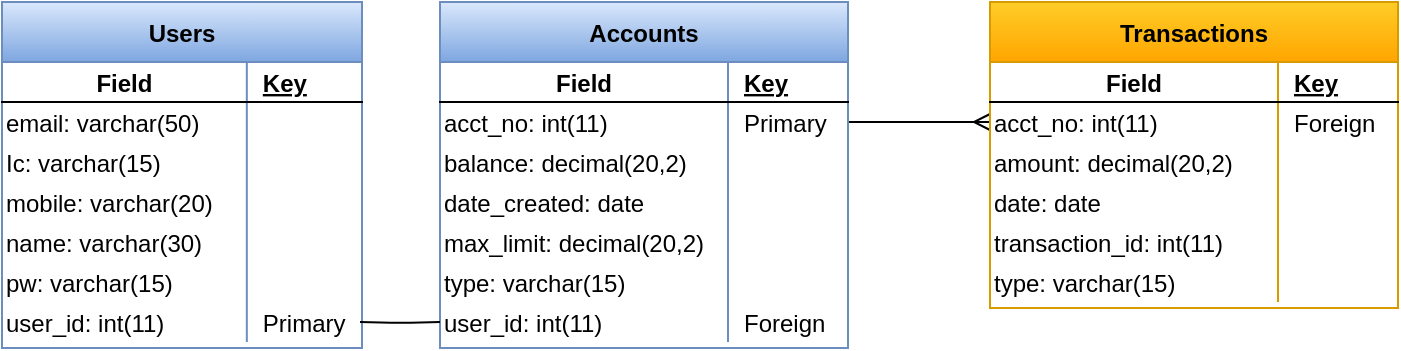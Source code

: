 <mxfile version="14.8.3" type="github" pages="2">
  <diagram id="uTSxQwtwSQJQuR1Uds9e" name="ER Diagram">
    <mxGraphModel dx="672" dy="467" grid="1" gridSize="10" guides="1" tooltips="1" connect="1" arrows="0" fold="1" page="1" pageScale="1" pageWidth="850" pageHeight="1100" math="0" shadow="0">
      <root>
        <mxCell id="0" />
        <mxCell id="1" parent="0" />
        <mxCell id="idhsqIcNSU76K999XtSZ-72" value="" style="edgeStyle=entityRelationEdgeStyle;fontSize=12;html=1;endArrow=ERmany;exitX=1;exitY=0.5;exitDx=0;exitDy=0;entryX=0;entryY=0.5;entryDx=0;entryDy=0;" parent="1" target="7iWmDz-QlXqfje9NNAoN-5" edge="1" source="0v9F71UUSHbFj9CUAQ2v-78">
          <mxGeometry width="100" height="100" relative="1" as="geometry">
            <mxPoint x="504" y="336" as="sourcePoint" />
            <mxPoint x="575" y="343" as="targetPoint" />
          </mxGeometry>
        </mxCell>
        <mxCell id="0v9F71UUSHbFj9CUAQ2v-2" value="Users" style="shape=table;startSize=30;container=1;collapsible=1;childLayout=tableLayout;fixedRows=1;rowLines=0;fontStyle=1;align=center;resizeLast=1;gradientColor=#7ea6e0;fillColor=#dae8fc;strokeColor=#6c8ebf;" vertex="1" parent="1">
          <mxGeometry x="47" y="283" width="180" height="173" as="geometry" />
        </mxCell>
        <mxCell id="0v9F71UUSHbFj9CUAQ2v-3" value="" style="shape=partialRectangle;collapsible=0;dropTarget=0;pointerEvents=0;fillColor=none;top=0;left=0;bottom=1;right=0;points=[[0,0.5],[1,0.5]];portConstraint=eastwest;" vertex="1" parent="0v9F71UUSHbFj9CUAQ2v-2">
          <mxGeometry y="30" width="180" height="20" as="geometry" />
        </mxCell>
        <mxCell id="0v9F71UUSHbFj9CUAQ2v-4" value="Field" style="shape=partialRectangle;connectable=0;fillColor=none;top=0;left=0;bottom=0;right=0;fontStyle=1;overflow=hidden;" vertex="1" parent="0v9F71UUSHbFj9CUAQ2v-3">
          <mxGeometry width="122.417" height="20" as="geometry" />
        </mxCell>
        <mxCell id="0v9F71UUSHbFj9CUAQ2v-5" value="Key" style="shape=partialRectangle;connectable=0;fillColor=none;top=0;left=0;bottom=0;right=0;align=left;spacingLeft=6;fontStyle=5;overflow=hidden;" vertex="1" parent="0v9F71UUSHbFj9CUAQ2v-3">
          <mxGeometry x="122.417" width="57.583" height="20" as="geometry" />
        </mxCell>
        <mxCell id="0v9F71UUSHbFj9CUAQ2v-6" value="" style="shape=partialRectangle;collapsible=0;dropTarget=0;pointerEvents=0;fillColor=none;top=0;left=0;bottom=0;right=0;points=[[0,0.5],[1,0.5]];portConstraint=eastwest;" vertex="1" parent="0v9F71UUSHbFj9CUAQ2v-2">
          <mxGeometry y="50" width="180" height="20" as="geometry" />
        </mxCell>
        <mxCell id="0v9F71UUSHbFj9CUAQ2v-7" value="email: varchar(50)" style="shape=partialRectangle;connectable=0;fillColor=none;top=0;left=0;bottom=0;right=0;editable=1;overflow=hidden;align=left;" vertex="1" parent="0v9F71UUSHbFj9CUAQ2v-6">
          <mxGeometry width="122.417" height="20" as="geometry" />
        </mxCell>
        <mxCell id="0v9F71UUSHbFj9CUAQ2v-8" value="" style="shape=partialRectangle;connectable=0;fillColor=none;top=0;left=0;bottom=0;right=0;align=left;spacingLeft=6;overflow=hidden;" vertex="1" parent="0v9F71UUSHbFj9CUAQ2v-6">
          <mxGeometry x="122.417" width="57.583" height="20" as="geometry" />
        </mxCell>
        <mxCell id="0v9F71UUSHbFj9CUAQ2v-59" value="" style="shape=partialRectangle;collapsible=0;dropTarget=0;pointerEvents=0;fillColor=none;top=0;left=0;bottom=0;right=0;points=[[0,0.5],[1,0.5]];portConstraint=eastwest;" vertex="1" parent="0v9F71UUSHbFj9CUAQ2v-2">
          <mxGeometry y="70" width="180" height="20" as="geometry" />
        </mxCell>
        <mxCell id="0v9F71UUSHbFj9CUAQ2v-60" value="Ic: varchar(15)" style="shape=partialRectangle;connectable=0;fillColor=none;top=0;left=0;bottom=0;right=0;editable=1;overflow=hidden;align=left;" vertex="1" parent="0v9F71UUSHbFj9CUAQ2v-59">
          <mxGeometry width="122.417" height="20" as="geometry" />
        </mxCell>
        <mxCell id="0v9F71UUSHbFj9CUAQ2v-61" value="" style="shape=partialRectangle;connectable=0;fillColor=none;top=0;left=0;bottom=0;right=0;align=left;spacingLeft=6;overflow=hidden;" vertex="1" parent="0v9F71UUSHbFj9CUAQ2v-59">
          <mxGeometry x="122.417" width="57.583" height="20" as="geometry" />
        </mxCell>
        <mxCell id="0v9F71UUSHbFj9CUAQ2v-62" value="" style="shape=partialRectangle;collapsible=0;dropTarget=0;pointerEvents=0;fillColor=none;top=0;left=0;bottom=0;right=0;points=[[0,0.5],[1,0.5]];portConstraint=eastwest;" vertex="1" parent="0v9F71UUSHbFj9CUAQ2v-2">
          <mxGeometry y="90" width="180" height="20" as="geometry" />
        </mxCell>
        <mxCell id="0v9F71UUSHbFj9CUAQ2v-63" value="mobile: varchar(20)" style="shape=partialRectangle;connectable=0;fillColor=none;top=0;left=0;bottom=0;right=0;editable=1;overflow=hidden;align=left;" vertex="1" parent="0v9F71UUSHbFj9CUAQ2v-62">
          <mxGeometry width="122.417" height="20" as="geometry" />
        </mxCell>
        <mxCell id="0v9F71UUSHbFj9CUAQ2v-64" value="" style="shape=partialRectangle;connectable=0;fillColor=none;top=0;left=0;bottom=0;right=0;align=left;spacingLeft=6;overflow=hidden;" vertex="1" parent="0v9F71UUSHbFj9CUAQ2v-62">
          <mxGeometry x="122.417" width="57.583" height="20" as="geometry" />
        </mxCell>
        <mxCell id="0v9F71UUSHbFj9CUAQ2v-65" value="" style="shape=partialRectangle;collapsible=0;dropTarget=0;pointerEvents=0;fillColor=none;top=0;left=0;bottom=0;right=0;points=[[0,0.5],[1,0.5]];portConstraint=eastwest;" vertex="1" parent="0v9F71UUSHbFj9CUAQ2v-2">
          <mxGeometry y="110" width="180" height="20" as="geometry" />
        </mxCell>
        <mxCell id="0v9F71UUSHbFj9CUAQ2v-66" value="name: varchar(30)" style="shape=partialRectangle;connectable=0;fillColor=none;top=0;left=0;bottom=0;right=0;editable=1;overflow=hidden;align=left;" vertex="1" parent="0v9F71UUSHbFj9CUAQ2v-65">
          <mxGeometry width="122.417" height="20" as="geometry" />
        </mxCell>
        <mxCell id="0v9F71UUSHbFj9CUAQ2v-67" value="" style="shape=partialRectangle;connectable=0;fillColor=none;top=0;left=0;bottom=0;right=0;align=left;spacingLeft=6;overflow=hidden;" vertex="1" parent="0v9F71UUSHbFj9CUAQ2v-65">
          <mxGeometry x="122.417" width="57.583" height="20" as="geometry" />
        </mxCell>
        <mxCell id="0v9F71UUSHbFj9CUAQ2v-68" value="" style="shape=partialRectangle;collapsible=0;dropTarget=0;pointerEvents=0;fillColor=none;top=0;left=0;bottom=0;right=0;points=[[0,0.5],[1,0.5]];portConstraint=eastwest;" vertex="1" parent="0v9F71UUSHbFj9CUAQ2v-2">
          <mxGeometry y="130" width="180" height="20" as="geometry" />
        </mxCell>
        <mxCell id="0v9F71UUSHbFj9CUAQ2v-69" value="pw: varchar(15)" style="shape=partialRectangle;connectable=0;fillColor=none;top=0;left=0;bottom=0;right=0;editable=1;overflow=hidden;align=left;" vertex="1" parent="0v9F71UUSHbFj9CUAQ2v-68">
          <mxGeometry width="122.417" height="20" as="geometry" />
        </mxCell>
        <mxCell id="0v9F71UUSHbFj9CUAQ2v-70" value="" style="shape=partialRectangle;connectable=0;fillColor=none;top=0;left=0;bottom=0;right=0;align=left;spacingLeft=6;overflow=hidden;" vertex="1" parent="0v9F71UUSHbFj9CUAQ2v-68">
          <mxGeometry x="122.417" width="57.583" height="20" as="geometry" />
        </mxCell>
        <mxCell id="0v9F71UUSHbFj9CUAQ2v-71" value="" style="shape=partialRectangle;collapsible=0;dropTarget=0;pointerEvents=0;fillColor=none;top=0;left=0;bottom=0;right=0;points=[[0,0.5],[1,0.5]];portConstraint=eastwest;" vertex="1" parent="0v9F71UUSHbFj9CUAQ2v-2">
          <mxGeometry y="150" width="180" height="20" as="geometry" />
        </mxCell>
        <mxCell id="0v9F71UUSHbFj9CUAQ2v-72" value="user_id: int(11)" style="shape=partialRectangle;connectable=0;fillColor=none;top=0;left=0;bottom=0;right=0;editable=1;overflow=hidden;align=left;" vertex="1" parent="0v9F71UUSHbFj9CUAQ2v-71">
          <mxGeometry width="122.417" height="20" as="geometry" />
        </mxCell>
        <mxCell id="0v9F71UUSHbFj9CUAQ2v-73" value="Primary" style="shape=partialRectangle;connectable=0;fillColor=none;top=0;left=0;bottom=0;right=0;align=left;spacingLeft=6;overflow=hidden;" vertex="1" parent="0v9F71UUSHbFj9CUAQ2v-71">
          <mxGeometry x="122.417" width="57.583" height="20" as="geometry" />
        </mxCell>
        <mxCell id="0v9F71UUSHbFj9CUAQ2v-74" value="Accounts" style="shape=table;startSize=30;container=1;collapsible=1;childLayout=tableLayout;fixedRows=1;rowLines=0;fontStyle=1;align=center;resizeLast=1;gradientColor=#7ea6e0;fillColor=#dae8fc;strokeColor=#6c8ebf;" vertex="1" parent="1">
          <mxGeometry x="266" y="283" width="204" height="173" as="geometry" />
        </mxCell>
        <mxCell id="0v9F71UUSHbFj9CUAQ2v-75" value="" style="shape=partialRectangle;collapsible=0;dropTarget=0;pointerEvents=0;fillColor=none;top=0;left=0;bottom=1;right=0;points=[[0,0.5],[1,0.5]];portConstraint=eastwest;" vertex="1" parent="0v9F71UUSHbFj9CUAQ2v-74">
          <mxGeometry y="30" width="204" height="20" as="geometry" />
        </mxCell>
        <mxCell id="0v9F71UUSHbFj9CUAQ2v-76" value="Field" style="shape=partialRectangle;connectable=0;fillColor=none;top=0;left=0;bottom=0;right=0;fontStyle=1;overflow=hidden;" vertex="1" parent="0v9F71UUSHbFj9CUAQ2v-75">
          <mxGeometry width="144" height="20" as="geometry" />
        </mxCell>
        <mxCell id="0v9F71UUSHbFj9CUAQ2v-77" value="Key" style="shape=partialRectangle;connectable=0;fillColor=none;top=0;left=0;bottom=0;right=0;align=left;spacingLeft=6;fontStyle=5;overflow=hidden;" vertex="1" parent="0v9F71UUSHbFj9CUAQ2v-75">
          <mxGeometry x="144" width="60" height="20" as="geometry" />
        </mxCell>
        <mxCell id="0v9F71UUSHbFj9CUAQ2v-78" value="" style="shape=partialRectangle;collapsible=0;dropTarget=0;pointerEvents=0;fillColor=none;top=0;left=0;bottom=0;right=0;points=[[0,0.5],[1,0.5]];portConstraint=eastwest;" vertex="1" parent="0v9F71UUSHbFj9CUAQ2v-74">
          <mxGeometry y="50" width="204" height="20" as="geometry" />
        </mxCell>
        <mxCell id="0v9F71UUSHbFj9CUAQ2v-79" value="acct_no: int(11)" style="shape=partialRectangle;connectable=0;fillColor=none;top=0;left=0;bottom=0;right=0;editable=1;overflow=hidden;align=left;fontStyle=0" vertex="1" parent="0v9F71UUSHbFj9CUAQ2v-78">
          <mxGeometry width="144" height="20" as="geometry" />
        </mxCell>
        <mxCell id="0v9F71UUSHbFj9CUAQ2v-80" value="Primary" style="shape=partialRectangle;connectable=0;fillColor=none;top=0;left=0;bottom=0;right=0;align=left;spacingLeft=6;overflow=hidden;" vertex="1" parent="0v9F71UUSHbFj9CUAQ2v-78">
          <mxGeometry x="144" width="60" height="20" as="geometry" />
        </mxCell>
        <mxCell id="0v9F71UUSHbFj9CUAQ2v-81" value="" style="shape=partialRectangle;collapsible=0;dropTarget=0;pointerEvents=0;fillColor=none;top=0;left=0;bottom=0;right=0;points=[[0,0.5],[1,0.5]];portConstraint=eastwest;" vertex="1" parent="0v9F71UUSHbFj9CUAQ2v-74">
          <mxGeometry y="70" width="204" height="20" as="geometry" />
        </mxCell>
        <mxCell id="0v9F71UUSHbFj9CUAQ2v-82" value="balance: decimal(20,2)" style="shape=partialRectangle;connectable=0;fillColor=none;top=0;left=0;bottom=0;right=0;editable=1;overflow=hidden;align=left;" vertex="1" parent="0v9F71UUSHbFj9CUAQ2v-81">
          <mxGeometry width="144" height="20" as="geometry" />
        </mxCell>
        <mxCell id="0v9F71UUSHbFj9CUAQ2v-83" value="" style="shape=partialRectangle;connectable=0;fillColor=none;top=0;left=0;bottom=0;right=0;align=left;spacingLeft=6;overflow=hidden;" vertex="1" parent="0v9F71UUSHbFj9CUAQ2v-81">
          <mxGeometry x="144" width="60" height="20" as="geometry" />
        </mxCell>
        <mxCell id="0v9F71UUSHbFj9CUAQ2v-84" value="" style="shape=partialRectangle;collapsible=0;dropTarget=0;pointerEvents=0;fillColor=none;top=0;left=0;bottom=0;right=0;points=[[0,0.5],[1,0.5]];portConstraint=eastwest;" vertex="1" parent="0v9F71UUSHbFj9CUAQ2v-74">
          <mxGeometry y="90" width="204" height="20" as="geometry" />
        </mxCell>
        <mxCell id="0v9F71UUSHbFj9CUAQ2v-85" value="date_created: date" style="shape=partialRectangle;connectable=0;fillColor=none;top=0;left=0;bottom=0;right=0;editable=1;overflow=hidden;align=left;" vertex="1" parent="0v9F71UUSHbFj9CUAQ2v-84">
          <mxGeometry width="144" height="20" as="geometry" />
        </mxCell>
        <mxCell id="0v9F71UUSHbFj9CUAQ2v-86" value="" style="shape=partialRectangle;connectable=0;fillColor=none;top=0;left=0;bottom=0;right=0;align=left;spacingLeft=6;overflow=hidden;" vertex="1" parent="0v9F71UUSHbFj9CUAQ2v-84">
          <mxGeometry x="144" width="60" height="20" as="geometry" />
        </mxCell>
        <mxCell id="0v9F71UUSHbFj9CUAQ2v-87" value="" style="shape=partialRectangle;collapsible=0;dropTarget=0;pointerEvents=0;fillColor=none;top=0;left=0;bottom=0;right=0;points=[[0,0.5],[1,0.5]];portConstraint=eastwest;" vertex="1" parent="0v9F71UUSHbFj9CUAQ2v-74">
          <mxGeometry y="110" width="204" height="20" as="geometry" />
        </mxCell>
        <mxCell id="0v9F71UUSHbFj9CUAQ2v-88" value="max_limit: decimal(20,2)" style="shape=partialRectangle;connectable=0;fillColor=none;top=0;left=0;bottom=0;right=0;editable=1;overflow=hidden;align=left;" vertex="1" parent="0v9F71UUSHbFj9CUAQ2v-87">
          <mxGeometry width="144" height="20" as="geometry" />
        </mxCell>
        <mxCell id="0v9F71UUSHbFj9CUAQ2v-89" value="" style="shape=partialRectangle;connectable=0;fillColor=none;top=0;left=0;bottom=0;right=0;align=left;spacingLeft=6;overflow=hidden;" vertex="1" parent="0v9F71UUSHbFj9CUAQ2v-87">
          <mxGeometry x="144" width="60" height="20" as="geometry" />
        </mxCell>
        <mxCell id="0v9F71UUSHbFj9CUAQ2v-90" value="" style="shape=partialRectangle;collapsible=0;dropTarget=0;pointerEvents=0;fillColor=none;top=0;left=0;bottom=0;right=0;points=[[0,0.5],[1,0.5]];portConstraint=eastwest;" vertex="1" parent="0v9F71UUSHbFj9CUAQ2v-74">
          <mxGeometry y="130" width="204" height="20" as="geometry" />
        </mxCell>
        <mxCell id="0v9F71UUSHbFj9CUAQ2v-91" value="type: varchar(15)" style="shape=partialRectangle;connectable=0;fillColor=none;top=0;left=0;bottom=0;right=0;editable=1;overflow=hidden;align=left;" vertex="1" parent="0v9F71UUSHbFj9CUAQ2v-90">
          <mxGeometry width="144" height="20" as="geometry" />
        </mxCell>
        <mxCell id="0v9F71UUSHbFj9CUAQ2v-92" value="" style="shape=partialRectangle;connectable=0;fillColor=none;top=0;left=0;bottom=0;right=0;align=left;spacingLeft=6;overflow=hidden;" vertex="1" parent="0v9F71UUSHbFj9CUAQ2v-90">
          <mxGeometry x="144" width="60" height="20" as="geometry" />
        </mxCell>
        <mxCell id="0v9F71UUSHbFj9CUAQ2v-93" value="" style="shape=partialRectangle;collapsible=0;dropTarget=0;pointerEvents=0;fillColor=none;top=0;left=0;bottom=0;right=0;points=[[0,0.5],[1,0.5]];portConstraint=eastwest;" vertex="1" parent="0v9F71UUSHbFj9CUAQ2v-74">
          <mxGeometry y="150" width="204" height="20" as="geometry" />
        </mxCell>
        <mxCell id="0v9F71UUSHbFj9CUAQ2v-94" value="user_id: int(11)" style="shape=partialRectangle;connectable=0;fillColor=none;top=0;left=0;bottom=0;right=0;editable=1;overflow=hidden;align=left;" vertex="1" parent="0v9F71UUSHbFj9CUAQ2v-93">
          <mxGeometry width="144" height="20" as="geometry" />
        </mxCell>
        <mxCell id="0v9F71UUSHbFj9CUAQ2v-95" value="Foreign" style="shape=partialRectangle;connectable=0;fillColor=none;top=0;left=0;bottom=0;right=0;align=left;spacingLeft=6;overflow=hidden;" vertex="1" parent="0v9F71UUSHbFj9CUAQ2v-93">
          <mxGeometry x="144" width="60" height="20" as="geometry" />
        </mxCell>
        <mxCell id="0v9F71UUSHbFj9CUAQ2v-96" value="" style="endArrow=none;html=1;edgeStyle=orthogonalEdgeStyle;entryX=0;entryY=0.5;entryDx=0;entryDy=0;" edge="1" parent="1" target="0v9F71UUSHbFj9CUAQ2v-93">
          <mxGeometry relative="1" as="geometry">
            <mxPoint x="226" y="443" as="sourcePoint" />
            <mxPoint x="253" y="443" as="targetPoint" />
          </mxGeometry>
        </mxCell>
        <mxCell id="7iWmDz-QlXqfje9NNAoN-1" value="Transactions" style="shape=table;startSize=30;container=1;collapsible=1;childLayout=tableLayout;fixedRows=1;rowLines=0;fontStyle=1;align=center;resizeLast=1;gradientColor=#ffa500;fillColor=#ffcd28;strokeColor=#d79b00;" vertex="1" parent="1">
          <mxGeometry x="541" y="283" width="204" height="153" as="geometry" />
        </mxCell>
        <mxCell id="7iWmDz-QlXqfje9NNAoN-2" value="" style="shape=partialRectangle;collapsible=0;dropTarget=0;pointerEvents=0;fillColor=none;top=0;left=0;bottom=1;right=0;points=[[0,0.5],[1,0.5]];portConstraint=eastwest;" vertex="1" parent="7iWmDz-QlXqfje9NNAoN-1">
          <mxGeometry y="30" width="204" height="20" as="geometry" />
        </mxCell>
        <mxCell id="7iWmDz-QlXqfje9NNAoN-3" value="Field" style="shape=partialRectangle;connectable=0;fillColor=none;top=0;left=0;bottom=0;right=0;fontStyle=1;overflow=hidden;" vertex="1" parent="7iWmDz-QlXqfje9NNAoN-2">
          <mxGeometry width="144" height="20" as="geometry" />
        </mxCell>
        <mxCell id="7iWmDz-QlXqfje9NNAoN-4" value="Key" style="shape=partialRectangle;connectable=0;fillColor=none;top=0;left=0;bottom=0;right=0;align=left;spacingLeft=6;fontStyle=5;overflow=hidden;" vertex="1" parent="7iWmDz-QlXqfje9NNAoN-2">
          <mxGeometry x="144" width="60" height="20" as="geometry" />
        </mxCell>
        <mxCell id="7iWmDz-QlXqfje9NNAoN-5" value="" style="shape=partialRectangle;collapsible=0;dropTarget=0;pointerEvents=0;fillColor=none;top=0;left=0;bottom=0;right=0;points=[[0,0.5],[1,0.5]];portConstraint=eastwest;" vertex="1" parent="7iWmDz-QlXqfje9NNAoN-1">
          <mxGeometry y="50" width="204" height="20" as="geometry" />
        </mxCell>
        <mxCell id="7iWmDz-QlXqfje9NNAoN-6" value="acct_no: int(11)" style="shape=partialRectangle;connectable=0;fillColor=none;top=0;left=0;bottom=0;right=0;editable=1;overflow=hidden;align=left;fontStyle=0" vertex="1" parent="7iWmDz-QlXqfje9NNAoN-5">
          <mxGeometry width="144" height="20" as="geometry" />
        </mxCell>
        <mxCell id="7iWmDz-QlXqfje9NNAoN-7" value="Foreign" style="shape=partialRectangle;connectable=0;fillColor=none;top=0;left=0;bottom=0;right=0;align=left;spacingLeft=6;overflow=hidden;" vertex="1" parent="7iWmDz-QlXqfje9NNAoN-5">
          <mxGeometry x="144" width="60" height="20" as="geometry" />
        </mxCell>
        <mxCell id="7iWmDz-QlXqfje9NNAoN-8" value="" style="shape=partialRectangle;collapsible=0;dropTarget=0;pointerEvents=0;fillColor=none;top=0;left=0;bottom=0;right=0;points=[[0,0.5],[1,0.5]];portConstraint=eastwest;" vertex="1" parent="7iWmDz-QlXqfje9NNAoN-1">
          <mxGeometry y="70" width="204" height="20" as="geometry" />
        </mxCell>
        <mxCell id="7iWmDz-QlXqfje9NNAoN-9" value="amount: decimal(20,2)" style="shape=partialRectangle;connectable=0;fillColor=none;top=0;left=0;bottom=0;right=0;editable=1;overflow=hidden;align=left;" vertex="1" parent="7iWmDz-QlXqfje9NNAoN-8">
          <mxGeometry width="144" height="20" as="geometry" />
        </mxCell>
        <mxCell id="7iWmDz-QlXqfje9NNAoN-10" value="" style="shape=partialRectangle;connectable=0;fillColor=none;top=0;left=0;bottom=0;right=0;align=left;spacingLeft=6;overflow=hidden;" vertex="1" parent="7iWmDz-QlXqfje9NNAoN-8">
          <mxGeometry x="144" width="60" height="20" as="geometry" />
        </mxCell>
        <mxCell id="7iWmDz-QlXqfje9NNAoN-11" value="" style="shape=partialRectangle;collapsible=0;dropTarget=0;pointerEvents=0;fillColor=none;top=0;left=0;bottom=0;right=0;points=[[0,0.5],[1,0.5]];portConstraint=eastwest;" vertex="1" parent="7iWmDz-QlXqfje9NNAoN-1">
          <mxGeometry y="90" width="204" height="20" as="geometry" />
        </mxCell>
        <mxCell id="7iWmDz-QlXqfje9NNAoN-12" value="date: date" style="shape=partialRectangle;connectable=0;fillColor=none;top=0;left=0;bottom=0;right=0;editable=1;overflow=hidden;align=left;" vertex="1" parent="7iWmDz-QlXqfje9NNAoN-11">
          <mxGeometry width="144" height="20" as="geometry" />
        </mxCell>
        <mxCell id="7iWmDz-QlXqfje9NNAoN-13" value="" style="shape=partialRectangle;connectable=0;fillColor=none;top=0;left=0;bottom=0;right=0;align=left;spacingLeft=6;overflow=hidden;" vertex="1" parent="7iWmDz-QlXqfje9NNAoN-11">
          <mxGeometry x="144" width="60" height="20" as="geometry" />
        </mxCell>
        <mxCell id="7iWmDz-QlXqfje9NNAoN-14" value="" style="shape=partialRectangle;collapsible=0;dropTarget=0;pointerEvents=0;fillColor=none;top=0;left=0;bottom=0;right=0;points=[[0,0.5],[1,0.5]];portConstraint=eastwest;" vertex="1" parent="7iWmDz-QlXqfje9NNAoN-1">
          <mxGeometry y="110" width="204" height="20" as="geometry" />
        </mxCell>
        <mxCell id="7iWmDz-QlXqfje9NNAoN-15" value="transaction_id: int(11)" style="shape=partialRectangle;connectable=0;fillColor=none;top=0;left=0;bottom=0;right=0;editable=1;overflow=hidden;align=left;" vertex="1" parent="7iWmDz-QlXqfje9NNAoN-14">
          <mxGeometry width="144" height="20" as="geometry" />
        </mxCell>
        <mxCell id="7iWmDz-QlXqfje9NNAoN-16" value="" style="shape=partialRectangle;connectable=0;fillColor=none;top=0;left=0;bottom=0;right=0;align=left;spacingLeft=6;overflow=hidden;" vertex="1" parent="7iWmDz-QlXqfje9NNAoN-14">
          <mxGeometry x="144" width="60" height="20" as="geometry" />
        </mxCell>
        <mxCell id="7iWmDz-QlXqfje9NNAoN-17" value="" style="shape=partialRectangle;collapsible=0;dropTarget=0;pointerEvents=0;fillColor=none;top=0;left=0;bottom=0;right=0;points=[[0,0.5],[1,0.5]];portConstraint=eastwest;" vertex="1" parent="7iWmDz-QlXqfje9NNAoN-1">
          <mxGeometry y="130" width="204" height="20" as="geometry" />
        </mxCell>
        <mxCell id="7iWmDz-QlXqfje9NNAoN-18" value="type: varchar(15)" style="shape=partialRectangle;connectable=0;fillColor=none;top=0;left=0;bottom=0;right=0;editable=1;overflow=hidden;align=left;" vertex="1" parent="7iWmDz-QlXqfje9NNAoN-17">
          <mxGeometry width="144" height="20" as="geometry" />
        </mxCell>
        <mxCell id="7iWmDz-QlXqfje9NNAoN-19" value="" style="shape=partialRectangle;connectable=0;fillColor=none;top=0;left=0;bottom=0;right=0;align=left;spacingLeft=6;overflow=hidden;" vertex="1" parent="7iWmDz-QlXqfje9NNAoN-17">
          <mxGeometry x="144" width="60" height="20" as="geometry" />
        </mxCell>
      </root>
    </mxGraphModel>
  </diagram>
  <diagram name="Copy of ER Diagram" id="hlxNWwN1gNIBqadMarT6">
    <mxGraphModel dx="664" dy="410" grid="0" gridSize="10" guides="1" tooltips="1" connect="1" arrows="0" fold="1" page="1" pageScale="1" pageWidth="850" pageHeight="1100" math="0" shadow="0">
      <root>
        <mxCell id="2yQgq7tWXVhQE7HYpUzr-0" />
        <mxCell id="2yQgq7tWXVhQE7HYpUzr-1" parent="2yQgq7tWXVhQE7HYpUzr-0" />
        <mxCell id="2yQgq7tWXVhQE7HYpUzr-2" value="Accounts" style="swimlane;fontStyle=0;childLayout=stackLayout;horizontal=1;startSize=26;horizontalStack=0;resizeParent=1;resizeParentMax=0;resizeLast=0;collapsible=1;marginBottom=0;align=center;fontSize=14;fillColor=#dae8fc;strokeColor=#6c8ebf;gradientColor=#7ea6e0;" vertex="1" parent="2yQgq7tWXVhQE7HYpUzr-1">
          <mxGeometry x="268" y="96" width="160" height="154" as="geometry" />
        </mxCell>
        <mxCell id="2yQgq7tWXVhQE7HYpUzr-3" value="acct_no" style="text;strokeColor=none;fillColor=none;spacingLeft=4;spacingRight=4;overflow=hidden;rotatable=0;points=[[0,0.5],[1,0.5]];portConstraint=eastwest;fontSize=12;" vertex="1" parent="2yQgq7tWXVhQE7HYpUzr-2">
          <mxGeometry y="26" width="160" height="24" as="geometry" />
        </mxCell>
        <mxCell id="2yQgq7tWXVhQE7HYpUzr-4" value="type" style="text;strokeColor=none;fillColor=none;spacingLeft=4;spacingRight=4;overflow=hidden;rotatable=0;points=[[0,0.5],[1,0.5]];portConstraint=eastwest;fontSize=12;" vertex="1" parent="2yQgq7tWXVhQE7HYpUzr-2">
          <mxGeometry y="50" width="160" height="20" as="geometry" />
        </mxCell>
        <mxCell id="2yQgq7tWXVhQE7HYpUzr-5" value="balance" style="text;strokeColor=none;fillColor=none;spacingLeft=4;spacingRight=4;overflow=hidden;rotatable=0;points=[[0,0.5],[1,0.5]];portConstraint=eastwest;fontSize=12;" vertex="1" parent="2yQgq7tWXVhQE7HYpUzr-2">
          <mxGeometry y="70" width="160" height="20" as="geometry" />
        </mxCell>
        <mxCell id="2yQgq7tWXVhQE7HYpUzr-6" value="date_created" style="text;strokeColor=none;fillColor=none;spacingLeft=4;spacingRight=4;overflow=hidden;rotatable=0;points=[[0,0.5],[1,0.5]];portConstraint=eastwest;fontSize=12;" vertex="1" parent="2yQgq7tWXVhQE7HYpUzr-2">
          <mxGeometry y="90" width="160" height="20" as="geometry" />
        </mxCell>
        <mxCell id="2yQgq7tWXVhQE7HYpUzr-7" value="max_limit" style="text;strokeColor=none;fillColor=none;spacingLeft=4;spacingRight=4;overflow=hidden;rotatable=0;points=[[0,0.5],[1,0.5]];portConstraint=eastwest;fontSize=12;" vertex="1" parent="2yQgq7tWXVhQE7HYpUzr-2">
          <mxGeometry y="110" width="160" height="20" as="geometry" />
        </mxCell>
        <mxCell id="2yQgq7tWXVhQE7HYpUzr-8" value="user_id" style="text;strokeColor=none;fillColor=none;spacingLeft=4;spacingRight=4;overflow=hidden;rotatable=0;points=[[0,0.5],[1,0.5]];portConstraint=eastwest;fontSize=12;" vertex="1" parent="2yQgq7tWXVhQE7HYpUzr-2">
          <mxGeometry y="130" width="160" height="24" as="geometry" />
        </mxCell>
        <mxCell id="2yQgq7tWXVhQE7HYpUzr-9" value="Users" style="swimlane;fontStyle=0;childLayout=stackLayout;horizontal=1;startSize=26;horizontalStack=0;resizeParent=1;resizeParentMax=0;resizeLast=0;collapsible=1;marginBottom=0;align=center;fontSize=14;fillColor=#dae8fc;strokeColor=#6c8ebf;gradientColor=#7ea6e0;" vertex="1" parent="2yQgq7tWXVhQE7HYpUzr-1">
          <mxGeometry x="56" y="95" width="160" height="154" as="geometry" />
        </mxCell>
        <mxCell id="2yQgq7tWXVhQE7HYpUzr-10" value="email" style="text;strokeColor=none;fillColor=none;spacingLeft=4;spacingRight=4;overflow=hidden;rotatable=0;points=[[0,0.5],[1,0.5]];portConstraint=eastwest;fontSize=12;" vertex="1" parent="2yQgq7tWXVhQE7HYpUzr-9">
          <mxGeometry y="26" width="160" height="20" as="geometry" />
        </mxCell>
        <mxCell id="2yQgq7tWXVhQE7HYpUzr-11" value="ic" style="text;strokeColor=none;fillColor=none;spacingLeft=4;spacingRight=4;overflow=hidden;rotatable=0;points=[[0,0.5],[1,0.5]];portConstraint=eastwest;fontSize=12;" vertex="1" parent="2yQgq7tWXVhQE7HYpUzr-9">
          <mxGeometry y="46" width="160" height="20" as="geometry" />
        </mxCell>
        <mxCell id="2yQgq7tWXVhQE7HYpUzr-12" value="mobile" style="text;strokeColor=none;fillColor=none;spacingLeft=4;spacingRight=4;overflow=hidden;rotatable=0;points=[[0,0.5],[1,0.5]];portConstraint=eastwest;fontSize=12;" vertex="1" parent="2yQgq7tWXVhQE7HYpUzr-9">
          <mxGeometry y="66" width="160" height="20" as="geometry" />
        </mxCell>
        <mxCell id="2yQgq7tWXVhQE7HYpUzr-13" value="name" style="text;strokeColor=none;fillColor=none;spacingLeft=4;spacingRight=4;overflow=hidden;rotatable=0;points=[[0,0.5],[1,0.5]];portConstraint=eastwest;fontSize=12;" vertex="1" parent="2yQgq7tWXVhQE7HYpUzr-9">
          <mxGeometry y="86" width="160" height="20" as="geometry" />
        </mxCell>
        <mxCell id="2yQgq7tWXVhQE7HYpUzr-14" value="pw" style="text;strokeColor=none;fillColor=none;spacingLeft=4;spacingRight=4;overflow=hidden;rotatable=0;points=[[0,0.5],[1,0.5]];portConstraint=eastwest;fontSize=12;" vertex="1" parent="2yQgq7tWXVhQE7HYpUzr-9">
          <mxGeometry y="106" width="160" height="24" as="geometry" />
        </mxCell>
        <mxCell id="2yQgq7tWXVhQE7HYpUzr-15" value="user_id" style="text;strokeColor=none;fillColor=none;spacingLeft=4;spacingRight=4;overflow=hidden;rotatable=0;points=[[0,0.5],[1,0.5]];portConstraint=eastwest;fontSize=12;" vertex="1" parent="2yQgq7tWXVhQE7HYpUzr-9">
          <mxGeometry y="130" width="160" height="24" as="geometry" />
        </mxCell>
        <mxCell id="2yQgq7tWXVhQE7HYpUzr-16" value="Transactions" style="swimlane;fontStyle=0;childLayout=stackLayout;horizontal=1;startSize=26;horizontalStack=0;resizeParent=1;resizeParentMax=0;resizeLast=0;collapsible=1;marginBottom=0;align=center;fontSize=14;fillColor=#ffcd28;strokeColor=#d79b00;gradientColor=#ffa500;" vertex="1" parent="2yQgq7tWXVhQE7HYpUzr-1">
          <mxGeometry x="499" y="103" width="160" height="126" as="geometry" />
        </mxCell>
        <mxCell id="2yQgq7tWXVhQE7HYpUzr-17" value="acct_no" style="text;strokeColor=none;fillColor=none;spacingLeft=4;spacingRight=4;overflow=hidden;rotatable=0;points=[[0,0.5],[1,0.5]];portConstraint=eastwest;fontSize=12;" vertex="1" parent="2yQgq7tWXVhQE7HYpUzr-16">
          <mxGeometry y="26" width="160" height="20" as="geometry" />
        </mxCell>
        <mxCell id="2yQgq7tWXVhQE7HYpUzr-18" value="type" style="text;strokeColor=none;fillColor=none;spacingLeft=4;spacingRight=4;overflow=hidden;rotatable=0;points=[[0,0.5],[1,0.5]];portConstraint=eastwest;fontSize=12;" vertex="1" parent="2yQgq7tWXVhQE7HYpUzr-16">
          <mxGeometry y="46" width="160" height="20" as="geometry" />
        </mxCell>
        <mxCell id="2yQgq7tWXVhQE7HYpUzr-19" value="amount" style="text;strokeColor=none;fillColor=none;spacingLeft=4;spacingRight=4;overflow=hidden;rotatable=0;points=[[0,0.5],[1,0.5]];portConstraint=eastwest;fontSize=12;" vertex="1" parent="2yQgq7tWXVhQE7HYpUzr-16">
          <mxGeometry y="66" width="160" height="20" as="geometry" />
        </mxCell>
        <mxCell id="2yQgq7tWXVhQE7HYpUzr-20" value="date" style="text;strokeColor=none;fillColor=none;spacingLeft=4;spacingRight=4;overflow=hidden;rotatable=0;points=[[0,0.5],[1,0.5]];portConstraint=eastwest;fontSize=12;" vertex="1" parent="2yQgq7tWXVhQE7HYpUzr-16">
          <mxGeometry y="86" width="160" height="20" as="geometry" />
        </mxCell>
        <mxCell id="2yQgq7tWXVhQE7HYpUzr-21" value="transaction_id" style="text;strokeColor=none;fillColor=none;spacingLeft=4;spacingRight=4;overflow=hidden;rotatable=0;points=[[0,0.5],[1,0.5]];portConstraint=eastwest;fontSize=12;" vertex="1" parent="2yQgq7tWXVhQE7HYpUzr-16">
          <mxGeometry y="106" width="160" height="20" as="geometry" />
        </mxCell>
        <mxCell id="2yQgq7tWXVhQE7HYpUzr-22" value="" style="edgeStyle=entityRelationEdgeStyle;fontSize=12;html=1;endArrow=ERmany;entryX=-0.008;entryY=-0.067;entryDx=0;entryDy=0;entryPerimeter=0;" edge="1" parent="2yQgq7tWXVhQE7HYpUzr-1" target="2yQgq7tWXVhQE7HYpUzr-18">
          <mxGeometry width="100" height="100" relative="1" as="geometry">
            <mxPoint x="430" y="134" as="sourcePoint" />
            <mxPoint x="400" y="160" as="targetPoint" />
          </mxGeometry>
        </mxCell>
        <mxCell id="2yQgq7tWXVhQE7HYpUzr-23" value="" style="endArrow=none;html=1;edgeStyle=orthogonalEdgeStyle;entryX=0;entryY=0.5;entryDx=0;entryDy=0;" edge="1" parent="2yQgq7tWXVhQE7HYpUzr-1">
          <mxGeometry relative="1" as="geometry">
            <mxPoint x="218" y="238" as="sourcePoint" />
            <mxPoint x="266" y="238" as="targetPoint" />
          </mxGeometry>
        </mxCell>
        <mxCell id="2yQgq7tWXVhQE7HYpUzr-24" value="Users" style="shape=table;startSize=30;container=1;collapsible=1;childLayout=tableLayout;fixedRows=1;rowLines=0;fontStyle=1;align=center;resizeLast=1;gradientColor=#7ea6e0;fillColor=#dae8fc;strokeColor=#6c8ebf;" vertex="1" parent="2yQgq7tWXVhQE7HYpUzr-1">
          <mxGeometry x="47" y="283" width="180" height="173" as="geometry" />
        </mxCell>
        <mxCell id="2yQgq7tWXVhQE7HYpUzr-25" value="" style="shape=partialRectangle;collapsible=0;dropTarget=0;pointerEvents=0;fillColor=none;top=0;left=0;bottom=1;right=0;points=[[0,0.5],[1,0.5]];portConstraint=eastwest;" vertex="1" parent="2yQgq7tWXVhQE7HYpUzr-24">
          <mxGeometry y="30" width="180" height="20" as="geometry" />
        </mxCell>
        <mxCell id="2yQgq7tWXVhQE7HYpUzr-26" value="Field" style="shape=partialRectangle;connectable=0;fillColor=none;top=0;left=0;bottom=0;right=0;fontStyle=1;overflow=hidden;" vertex="1" parent="2yQgq7tWXVhQE7HYpUzr-25">
          <mxGeometry width="122.417" height="20" as="geometry" />
        </mxCell>
        <mxCell id="2yQgq7tWXVhQE7HYpUzr-27" value="Key" style="shape=partialRectangle;connectable=0;fillColor=none;top=0;left=0;bottom=0;right=0;align=left;spacingLeft=6;fontStyle=5;overflow=hidden;" vertex="1" parent="2yQgq7tWXVhQE7HYpUzr-25">
          <mxGeometry x="122.417" width="57.583" height="20" as="geometry" />
        </mxCell>
        <mxCell id="2yQgq7tWXVhQE7HYpUzr-28" value="" style="shape=partialRectangle;collapsible=0;dropTarget=0;pointerEvents=0;fillColor=none;top=0;left=0;bottom=0;right=0;points=[[0,0.5],[1,0.5]];portConstraint=eastwest;" vertex="1" parent="2yQgq7tWXVhQE7HYpUzr-24">
          <mxGeometry y="50" width="180" height="20" as="geometry" />
        </mxCell>
        <mxCell id="2yQgq7tWXVhQE7HYpUzr-29" value="email: varchar(50)" style="shape=partialRectangle;connectable=0;fillColor=none;top=0;left=0;bottom=0;right=0;editable=1;overflow=hidden;align=left;" vertex="1" parent="2yQgq7tWXVhQE7HYpUzr-28">
          <mxGeometry width="122.417" height="20" as="geometry" />
        </mxCell>
        <mxCell id="2yQgq7tWXVhQE7HYpUzr-30" value="" style="shape=partialRectangle;connectable=0;fillColor=none;top=0;left=0;bottom=0;right=0;align=left;spacingLeft=6;overflow=hidden;" vertex="1" parent="2yQgq7tWXVhQE7HYpUzr-28">
          <mxGeometry x="122.417" width="57.583" height="20" as="geometry" />
        </mxCell>
        <mxCell id="2yQgq7tWXVhQE7HYpUzr-31" value="" style="shape=partialRectangle;collapsible=0;dropTarget=0;pointerEvents=0;fillColor=none;top=0;left=0;bottom=0;right=0;points=[[0,0.5],[1,0.5]];portConstraint=eastwest;" vertex="1" parent="2yQgq7tWXVhQE7HYpUzr-24">
          <mxGeometry y="70" width="180" height="20" as="geometry" />
        </mxCell>
        <mxCell id="2yQgq7tWXVhQE7HYpUzr-32" value="Ic: varchar(15)" style="shape=partialRectangle;connectable=0;fillColor=none;top=0;left=0;bottom=0;right=0;editable=1;overflow=hidden;align=left;" vertex="1" parent="2yQgq7tWXVhQE7HYpUzr-31">
          <mxGeometry width="122.417" height="20" as="geometry" />
        </mxCell>
        <mxCell id="2yQgq7tWXVhQE7HYpUzr-33" value="" style="shape=partialRectangle;connectable=0;fillColor=none;top=0;left=0;bottom=0;right=0;align=left;spacingLeft=6;overflow=hidden;" vertex="1" parent="2yQgq7tWXVhQE7HYpUzr-31">
          <mxGeometry x="122.417" width="57.583" height="20" as="geometry" />
        </mxCell>
        <mxCell id="2yQgq7tWXVhQE7HYpUzr-34" value="" style="shape=partialRectangle;collapsible=0;dropTarget=0;pointerEvents=0;fillColor=none;top=0;left=0;bottom=0;right=0;points=[[0,0.5],[1,0.5]];portConstraint=eastwest;" vertex="1" parent="2yQgq7tWXVhQE7HYpUzr-24">
          <mxGeometry y="90" width="180" height="20" as="geometry" />
        </mxCell>
        <mxCell id="2yQgq7tWXVhQE7HYpUzr-35" value="mobile: varchar(20)" style="shape=partialRectangle;connectable=0;fillColor=none;top=0;left=0;bottom=0;right=0;editable=1;overflow=hidden;align=left;" vertex="1" parent="2yQgq7tWXVhQE7HYpUzr-34">
          <mxGeometry width="122.417" height="20" as="geometry" />
        </mxCell>
        <mxCell id="2yQgq7tWXVhQE7HYpUzr-36" value="" style="shape=partialRectangle;connectable=0;fillColor=none;top=0;left=0;bottom=0;right=0;align=left;spacingLeft=6;overflow=hidden;" vertex="1" parent="2yQgq7tWXVhQE7HYpUzr-34">
          <mxGeometry x="122.417" width="57.583" height="20" as="geometry" />
        </mxCell>
        <mxCell id="2yQgq7tWXVhQE7HYpUzr-37" value="" style="shape=partialRectangle;collapsible=0;dropTarget=0;pointerEvents=0;fillColor=none;top=0;left=0;bottom=0;right=0;points=[[0,0.5],[1,0.5]];portConstraint=eastwest;" vertex="1" parent="2yQgq7tWXVhQE7HYpUzr-24">
          <mxGeometry y="110" width="180" height="20" as="geometry" />
        </mxCell>
        <mxCell id="2yQgq7tWXVhQE7HYpUzr-38" value="name: varchar(30)" style="shape=partialRectangle;connectable=0;fillColor=none;top=0;left=0;bottom=0;right=0;editable=1;overflow=hidden;align=left;" vertex="1" parent="2yQgq7tWXVhQE7HYpUzr-37">
          <mxGeometry width="122.417" height="20" as="geometry" />
        </mxCell>
        <mxCell id="2yQgq7tWXVhQE7HYpUzr-39" value="" style="shape=partialRectangle;connectable=0;fillColor=none;top=0;left=0;bottom=0;right=0;align=left;spacingLeft=6;overflow=hidden;" vertex="1" parent="2yQgq7tWXVhQE7HYpUzr-37">
          <mxGeometry x="122.417" width="57.583" height="20" as="geometry" />
        </mxCell>
        <mxCell id="2yQgq7tWXVhQE7HYpUzr-40" value="" style="shape=partialRectangle;collapsible=0;dropTarget=0;pointerEvents=0;fillColor=none;top=0;left=0;bottom=0;right=0;points=[[0,0.5],[1,0.5]];portConstraint=eastwest;" vertex="1" parent="2yQgq7tWXVhQE7HYpUzr-24">
          <mxGeometry y="130" width="180" height="20" as="geometry" />
        </mxCell>
        <mxCell id="2yQgq7tWXVhQE7HYpUzr-41" value="pw: varchar(15)" style="shape=partialRectangle;connectable=0;fillColor=none;top=0;left=0;bottom=0;right=0;editable=1;overflow=hidden;align=left;" vertex="1" parent="2yQgq7tWXVhQE7HYpUzr-40">
          <mxGeometry width="122.417" height="20" as="geometry" />
        </mxCell>
        <mxCell id="2yQgq7tWXVhQE7HYpUzr-42" value="" style="shape=partialRectangle;connectable=0;fillColor=none;top=0;left=0;bottom=0;right=0;align=left;spacingLeft=6;overflow=hidden;" vertex="1" parent="2yQgq7tWXVhQE7HYpUzr-40">
          <mxGeometry x="122.417" width="57.583" height="20" as="geometry" />
        </mxCell>
        <mxCell id="2yQgq7tWXVhQE7HYpUzr-43" value="" style="shape=partialRectangle;collapsible=0;dropTarget=0;pointerEvents=0;fillColor=none;top=0;left=0;bottom=0;right=0;points=[[0,0.5],[1,0.5]];portConstraint=eastwest;" vertex="1" parent="2yQgq7tWXVhQE7HYpUzr-24">
          <mxGeometry y="150" width="180" height="20" as="geometry" />
        </mxCell>
        <mxCell id="2yQgq7tWXVhQE7HYpUzr-44" value="user_id: int(11)" style="shape=partialRectangle;connectable=0;fillColor=none;top=0;left=0;bottom=0;right=0;editable=1;overflow=hidden;align=left;" vertex="1" parent="2yQgq7tWXVhQE7HYpUzr-43">
          <mxGeometry width="122.417" height="20" as="geometry" />
        </mxCell>
        <mxCell id="2yQgq7tWXVhQE7HYpUzr-45" value="Primary" style="shape=partialRectangle;connectable=0;fillColor=none;top=0;left=0;bottom=0;right=0;align=left;spacingLeft=6;overflow=hidden;" vertex="1" parent="2yQgq7tWXVhQE7HYpUzr-43">
          <mxGeometry x="122.417" width="57.583" height="20" as="geometry" />
        </mxCell>
        <mxCell id="2yQgq7tWXVhQE7HYpUzr-46" value="Users" style="shape=table;startSize=30;container=1;collapsible=1;childLayout=tableLayout;fixedRows=1;rowLines=0;fontStyle=1;align=center;resizeLast=1;gradientColor=#7ea6e0;fillColor=#dae8fc;strokeColor=#6c8ebf;" vertex="1" parent="2yQgq7tWXVhQE7HYpUzr-1">
          <mxGeometry x="266" y="283" width="180" height="173" as="geometry" />
        </mxCell>
        <mxCell id="2yQgq7tWXVhQE7HYpUzr-47" value="" style="shape=partialRectangle;collapsible=0;dropTarget=0;pointerEvents=0;fillColor=none;top=0;left=0;bottom=1;right=0;points=[[0,0.5],[1,0.5]];portConstraint=eastwest;" vertex="1" parent="2yQgq7tWXVhQE7HYpUzr-46">
          <mxGeometry y="30" width="180" height="20" as="geometry" />
        </mxCell>
        <mxCell id="2yQgq7tWXVhQE7HYpUzr-48" value="Field" style="shape=partialRectangle;connectable=0;fillColor=none;top=0;left=0;bottom=0;right=0;fontStyle=1;overflow=hidden;" vertex="1" parent="2yQgq7tWXVhQE7HYpUzr-47">
          <mxGeometry width="122.417" height="20" as="geometry" />
        </mxCell>
        <mxCell id="2yQgq7tWXVhQE7HYpUzr-49" value="Key" style="shape=partialRectangle;connectable=0;fillColor=none;top=0;left=0;bottom=0;right=0;align=left;spacingLeft=6;fontStyle=5;overflow=hidden;" vertex="1" parent="2yQgq7tWXVhQE7HYpUzr-47">
          <mxGeometry x="122.417" width="57.583" height="20" as="geometry" />
        </mxCell>
        <mxCell id="2yQgq7tWXVhQE7HYpUzr-50" value="" style="shape=partialRectangle;collapsible=0;dropTarget=0;pointerEvents=0;fillColor=none;top=0;left=0;bottom=0;right=0;points=[[0,0.5],[1,0.5]];portConstraint=eastwest;" vertex="1" parent="2yQgq7tWXVhQE7HYpUzr-46">
          <mxGeometry y="50" width="180" height="20" as="geometry" />
        </mxCell>
        <mxCell id="2yQgq7tWXVhQE7HYpUzr-51" value="email: varchar(50)" style="shape=partialRectangle;connectable=0;fillColor=none;top=0;left=0;bottom=0;right=0;editable=1;overflow=hidden;align=left;" vertex="1" parent="2yQgq7tWXVhQE7HYpUzr-50">
          <mxGeometry width="122.417" height="20" as="geometry" />
        </mxCell>
        <mxCell id="2yQgq7tWXVhQE7HYpUzr-52" value="" style="shape=partialRectangle;connectable=0;fillColor=none;top=0;left=0;bottom=0;right=0;align=left;spacingLeft=6;overflow=hidden;" vertex="1" parent="2yQgq7tWXVhQE7HYpUzr-50">
          <mxGeometry x="122.417" width="57.583" height="20" as="geometry" />
        </mxCell>
        <mxCell id="2yQgq7tWXVhQE7HYpUzr-53" value="" style="shape=partialRectangle;collapsible=0;dropTarget=0;pointerEvents=0;fillColor=none;top=0;left=0;bottom=0;right=0;points=[[0,0.5],[1,0.5]];portConstraint=eastwest;" vertex="1" parent="2yQgq7tWXVhQE7HYpUzr-46">
          <mxGeometry y="70" width="180" height="20" as="geometry" />
        </mxCell>
        <mxCell id="2yQgq7tWXVhQE7HYpUzr-54" value="Ic: varchar(15)" style="shape=partialRectangle;connectable=0;fillColor=none;top=0;left=0;bottom=0;right=0;editable=1;overflow=hidden;align=left;" vertex="1" parent="2yQgq7tWXVhQE7HYpUzr-53">
          <mxGeometry width="122.417" height="20" as="geometry" />
        </mxCell>
        <mxCell id="2yQgq7tWXVhQE7HYpUzr-55" value="" style="shape=partialRectangle;connectable=0;fillColor=none;top=0;left=0;bottom=0;right=0;align=left;spacingLeft=6;overflow=hidden;" vertex="1" parent="2yQgq7tWXVhQE7HYpUzr-53">
          <mxGeometry x="122.417" width="57.583" height="20" as="geometry" />
        </mxCell>
        <mxCell id="2yQgq7tWXVhQE7HYpUzr-56" value="" style="shape=partialRectangle;collapsible=0;dropTarget=0;pointerEvents=0;fillColor=none;top=0;left=0;bottom=0;right=0;points=[[0,0.5],[1,0.5]];portConstraint=eastwest;" vertex="1" parent="2yQgq7tWXVhQE7HYpUzr-46">
          <mxGeometry y="90" width="180" height="20" as="geometry" />
        </mxCell>
        <mxCell id="2yQgq7tWXVhQE7HYpUzr-57" value="mobile: varchar(20)" style="shape=partialRectangle;connectable=0;fillColor=none;top=0;left=0;bottom=0;right=0;editable=1;overflow=hidden;align=left;" vertex="1" parent="2yQgq7tWXVhQE7HYpUzr-56">
          <mxGeometry width="122.417" height="20" as="geometry" />
        </mxCell>
        <mxCell id="2yQgq7tWXVhQE7HYpUzr-58" value="" style="shape=partialRectangle;connectable=0;fillColor=none;top=0;left=0;bottom=0;right=0;align=left;spacingLeft=6;overflow=hidden;" vertex="1" parent="2yQgq7tWXVhQE7HYpUzr-56">
          <mxGeometry x="122.417" width="57.583" height="20" as="geometry" />
        </mxCell>
        <mxCell id="2yQgq7tWXVhQE7HYpUzr-59" value="" style="shape=partialRectangle;collapsible=0;dropTarget=0;pointerEvents=0;fillColor=none;top=0;left=0;bottom=0;right=0;points=[[0,0.5],[1,0.5]];portConstraint=eastwest;" vertex="1" parent="2yQgq7tWXVhQE7HYpUzr-46">
          <mxGeometry y="110" width="180" height="20" as="geometry" />
        </mxCell>
        <mxCell id="2yQgq7tWXVhQE7HYpUzr-60" value="name: varchar(30)" style="shape=partialRectangle;connectable=0;fillColor=none;top=0;left=0;bottom=0;right=0;editable=1;overflow=hidden;align=left;" vertex="1" parent="2yQgq7tWXVhQE7HYpUzr-59">
          <mxGeometry width="122.417" height="20" as="geometry" />
        </mxCell>
        <mxCell id="2yQgq7tWXVhQE7HYpUzr-61" value="" style="shape=partialRectangle;connectable=0;fillColor=none;top=0;left=0;bottom=0;right=0;align=left;spacingLeft=6;overflow=hidden;" vertex="1" parent="2yQgq7tWXVhQE7HYpUzr-59">
          <mxGeometry x="122.417" width="57.583" height="20" as="geometry" />
        </mxCell>
        <mxCell id="2yQgq7tWXVhQE7HYpUzr-62" value="" style="shape=partialRectangle;collapsible=0;dropTarget=0;pointerEvents=0;fillColor=none;top=0;left=0;bottom=0;right=0;points=[[0,0.5],[1,0.5]];portConstraint=eastwest;" vertex="1" parent="2yQgq7tWXVhQE7HYpUzr-46">
          <mxGeometry y="130" width="180" height="20" as="geometry" />
        </mxCell>
        <mxCell id="2yQgq7tWXVhQE7HYpUzr-63" value="pw: varchar(15)" style="shape=partialRectangle;connectable=0;fillColor=none;top=0;left=0;bottom=0;right=0;editable=1;overflow=hidden;align=left;" vertex="1" parent="2yQgq7tWXVhQE7HYpUzr-62">
          <mxGeometry width="122.417" height="20" as="geometry" />
        </mxCell>
        <mxCell id="2yQgq7tWXVhQE7HYpUzr-64" value="" style="shape=partialRectangle;connectable=0;fillColor=none;top=0;left=0;bottom=0;right=0;align=left;spacingLeft=6;overflow=hidden;" vertex="1" parent="2yQgq7tWXVhQE7HYpUzr-62">
          <mxGeometry x="122.417" width="57.583" height="20" as="geometry" />
        </mxCell>
        <mxCell id="2yQgq7tWXVhQE7HYpUzr-65" value="" style="shape=partialRectangle;collapsible=0;dropTarget=0;pointerEvents=0;fillColor=none;top=0;left=0;bottom=0;right=0;points=[[0,0.5],[1,0.5]];portConstraint=eastwest;" vertex="1" parent="2yQgq7tWXVhQE7HYpUzr-46">
          <mxGeometry y="150" width="180" height="20" as="geometry" />
        </mxCell>
        <mxCell id="2yQgq7tWXVhQE7HYpUzr-66" value="user_id: int(11)" style="shape=partialRectangle;connectable=0;fillColor=none;top=0;left=0;bottom=0;right=0;editable=1;overflow=hidden;align=left;" vertex="1" parent="2yQgq7tWXVhQE7HYpUzr-65">
          <mxGeometry width="122.417" height="20" as="geometry" />
        </mxCell>
        <mxCell id="2yQgq7tWXVhQE7HYpUzr-67" value="Primary" style="shape=partialRectangle;connectable=0;fillColor=none;top=0;left=0;bottom=0;right=0;align=left;spacingLeft=6;overflow=hidden;" vertex="1" parent="2yQgq7tWXVhQE7HYpUzr-65">
          <mxGeometry x="122.417" width="57.583" height="20" as="geometry" />
        </mxCell>
        <mxCell id="2yQgq7tWXVhQE7HYpUzr-68" value="" style="endArrow=none;html=1;edgeStyle=orthogonalEdgeStyle;entryX=0;entryY=0.5;entryDx=0;entryDy=0;" edge="1" parent="2yQgq7tWXVhQE7HYpUzr-1" target="2yQgq7tWXVhQE7HYpUzr-65">
          <mxGeometry relative="1" as="geometry">
            <mxPoint x="226" y="443" as="sourcePoint" />
            <mxPoint x="253" y="443" as="targetPoint" />
          </mxGeometry>
        </mxCell>
      </root>
    </mxGraphModel>
  </diagram>
</mxfile>
